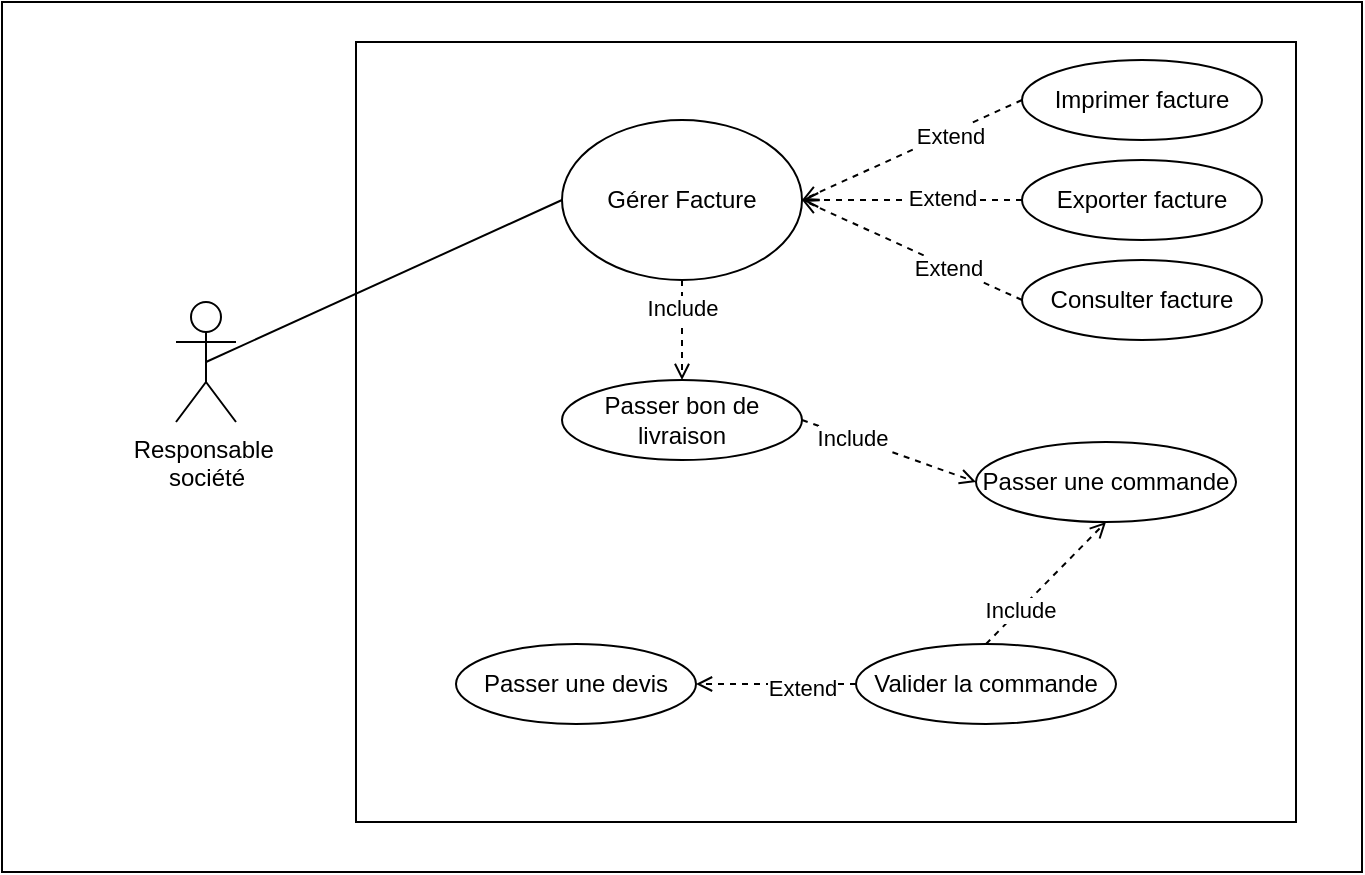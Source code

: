 <mxfile version="21.3.5" type="github">
  <diagram name="Page-1" id="UkTYKf_D0qR5qFkEkQw9">
    <mxGraphModel dx="1707" dy="446" grid="1" gridSize="10" guides="1" tooltips="1" connect="1" arrows="1" fold="1" page="1" pageScale="1" pageWidth="827" pageHeight="1169" math="0" shadow="0">
      <root>
        <mxCell id="0" />
        <mxCell id="1" parent="0" />
        <mxCell id="iIohkRdx1PLxUUw2YtB9-1" value="" style="rounded=0;whiteSpace=wrap;html=1;" vertex="1" parent="1">
          <mxGeometry x="-27" y="90" width="680" height="435" as="geometry" />
        </mxCell>
        <mxCell id="iIohkRdx1PLxUUw2YtB9-2" value="" style="rounded=0;whiteSpace=wrap;html=1;" vertex="1" parent="1">
          <mxGeometry x="150" y="110" width="470" height="390" as="geometry" />
        </mxCell>
        <mxCell id="iIohkRdx1PLxUUw2YtB9-3" style="rounded=0;orthogonalLoop=1;jettySize=auto;html=1;exitX=0.5;exitY=0.5;exitDx=0;exitDy=0;exitPerimeter=0;entryX=0;entryY=0.5;entryDx=0;entryDy=0;endArrow=none;endFill=0;" edge="1" parent="1" source="iIohkRdx1PLxUUw2YtB9-4" target="iIohkRdx1PLxUUw2YtB9-5">
          <mxGeometry relative="1" as="geometry" />
        </mxCell>
        <mxCell id="iIohkRdx1PLxUUw2YtB9-4" value="Responsable&amp;nbsp;&lt;br&gt;société" style="shape=umlActor;verticalLabelPosition=bottom;verticalAlign=top;html=1;outlineConnect=0;" vertex="1" parent="1">
          <mxGeometry x="60" y="240" width="30" height="60" as="geometry" />
        </mxCell>
        <mxCell id="iIohkRdx1PLxUUw2YtB9-5" value="Gérer Facture" style="ellipse;whiteSpace=wrap;html=1;" vertex="1" parent="1">
          <mxGeometry x="253" y="149" width="120" height="80" as="geometry" />
        </mxCell>
        <mxCell id="iIohkRdx1PLxUUw2YtB9-6" style="rounded=0;orthogonalLoop=1;jettySize=auto;html=1;exitX=0;exitY=0.5;exitDx=0;exitDy=0;entryX=1;entryY=0.5;entryDx=0;entryDy=0;dashed=1;endArrow=open;endFill=0;" edge="1" parent="1" source="iIohkRdx1PLxUUw2YtB9-8" target="iIohkRdx1PLxUUw2YtB9-5">
          <mxGeometry relative="1" as="geometry" />
        </mxCell>
        <mxCell id="iIohkRdx1PLxUUw2YtB9-7" value="Extend" style="edgeLabel;html=1;align=center;verticalAlign=middle;resizable=0;points=[];" vertex="1" connectable="0" parent="iIohkRdx1PLxUUw2YtB9-6">
          <mxGeometry x="-0.329" y="1" relative="1" as="geometry">
            <mxPoint as="offset" />
          </mxGeometry>
        </mxCell>
        <mxCell id="iIohkRdx1PLxUUw2YtB9-8" value="Imprimer facture" style="ellipse;whiteSpace=wrap;html=1;" vertex="1" parent="1">
          <mxGeometry x="483" y="119" width="120" height="40" as="geometry" />
        </mxCell>
        <mxCell id="iIohkRdx1PLxUUw2YtB9-9" style="rounded=0;orthogonalLoop=1;jettySize=auto;html=1;exitX=0;exitY=0.5;exitDx=0;exitDy=0;entryX=1;entryY=0.5;entryDx=0;entryDy=0;dashed=1;endArrow=open;endFill=0;" edge="1" parent="1" source="iIohkRdx1PLxUUw2YtB9-11" target="iIohkRdx1PLxUUw2YtB9-5">
          <mxGeometry relative="1" as="geometry">
            <mxPoint x="413" y="169" as="targetPoint" />
          </mxGeometry>
        </mxCell>
        <mxCell id="iIohkRdx1PLxUUw2YtB9-10" value="Extend" style="edgeLabel;html=1;align=center;verticalAlign=middle;resizable=0;points=[];" vertex="1" connectable="0" parent="iIohkRdx1PLxUUw2YtB9-9">
          <mxGeometry x="-0.273" y="-1" relative="1" as="geometry">
            <mxPoint as="offset" />
          </mxGeometry>
        </mxCell>
        <mxCell id="iIohkRdx1PLxUUw2YtB9-11" value="Exporter facture" style="ellipse;whiteSpace=wrap;html=1;" vertex="1" parent="1">
          <mxGeometry x="483" y="169" width="120" height="40" as="geometry" />
        </mxCell>
        <mxCell id="iIohkRdx1PLxUUw2YtB9-12" style="rounded=0;orthogonalLoop=1;jettySize=auto;html=1;exitX=0;exitY=0.5;exitDx=0;exitDy=0;entryX=1;entryY=0.5;entryDx=0;entryDy=0;dashed=1;endArrow=open;endFill=0;" edge="1" parent="1" source="iIohkRdx1PLxUUw2YtB9-14" target="iIohkRdx1PLxUUw2YtB9-5">
          <mxGeometry relative="1" as="geometry">
            <mxPoint x="413" y="169" as="targetPoint" />
          </mxGeometry>
        </mxCell>
        <mxCell id="iIohkRdx1PLxUUw2YtB9-13" value="Extend" style="edgeLabel;html=1;align=center;verticalAlign=middle;resizable=0;points=[];" vertex="1" connectable="0" parent="iIohkRdx1PLxUUw2YtB9-12">
          <mxGeometry x="-0.333" y="1" relative="1" as="geometry">
            <mxPoint as="offset" />
          </mxGeometry>
        </mxCell>
        <mxCell id="iIohkRdx1PLxUUw2YtB9-14" value="Consulter facture" style="ellipse;whiteSpace=wrap;html=1;" vertex="1" parent="1">
          <mxGeometry x="483" y="219" width="120" height="40" as="geometry" />
        </mxCell>
        <mxCell id="iIohkRdx1PLxUUw2YtB9-18" style="rounded=0;orthogonalLoop=1;jettySize=auto;html=1;exitX=0.5;exitY=1;exitDx=0;exitDy=0;entryX=0.5;entryY=0;entryDx=0;entryDy=0;dashed=1;endArrow=open;endFill=0;" edge="1" parent="1" source="iIohkRdx1PLxUUw2YtB9-5" target="iIohkRdx1PLxUUw2YtB9-20">
          <mxGeometry relative="1" as="geometry" />
        </mxCell>
        <mxCell id="iIohkRdx1PLxUUw2YtB9-19" value="Include" style="edgeLabel;html=1;align=center;verticalAlign=middle;resizable=0;points=[];" vertex="1" connectable="0" parent="iIohkRdx1PLxUUw2YtB9-18">
          <mxGeometry x="-0.434" relative="1" as="geometry">
            <mxPoint as="offset" />
          </mxGeometry>
        </mxCell>
        <mxCell id="iIohkRdx1PLxUUw2YtB9-20" value="Passer bon de livraison" style="ellipse;whiteSpace=wrap;html=1;" vertex="1" parent="1">
          <mxGeometry x="253" y="279" width="120" height="40" as="geometry" />
        </mxCell>
        <mxCell id="iIohkRdx1PLxUUw2YtB9-26" style="rounded=0;orthogonalLoop=1;jettySize=auto;html=1;exitX=1;exitY=0.5;exitDx=0;exitDy=0;entryX=0;entryY=0.5;entryDx=0;entryDy=0;dashed=1;endArrow=open;endFill=0;" edge="1" parent="1" source="iIohkRdx1PLxUUw2YtB9-20" target="iIohkRdx1PLxUUw2YtB9-28">
          <mxGeometry relative="1" as="geometry">
            <mxPoint x="500" y="279" as="targetPoint" />
          </mxGeometry>
        </mxCell>
        <mxCell id="iIohkRdx1PLxUUw2YtB9-27" value="Include" style="edgeLabel;html=1;align=center;verticalAlign=middle;resizable=0;points=[];" vertex="1" connectable="0" parent="iIohkRdx1PLxUUw2YtB9-26">
          <mxGeometry x="-0.434" relative="1" as="geometry">
            <mxPoint as="offset" />
          </mxGeometry>
        </mxCell>
        <mxCell id="iIohkRdx1PLxUUw2YtB9-28" value="Passer une commande" style="ellipse;whiteSpace=wrap;html=1;" vertex="1" parent="1">
          <mxGeometry x="460" y="310" width="130" height="40" as="geometry" />
        </mxCell>
        <mxCell id="iIohkRdx1PLxUUw2YtB9-29" style="rounded=0;orthogonalLoop=1;jettySize=auto;html=1;exitX=0.5;exitY=0;exitDx=0;exitDy=0;entryX=0.5;entryY=1;entryDx=0;entryDy=0;dashed=1;endArrow=open;endFill=0;" edge="1" parent="1" source="iIohkRdx1PLxUUw2YtB9-31" target="iIohkRdx1PLxUUw2YtB9-28">
          <mxGeometry relative="1" as="geometry">
            <mxPoint x="563" y="360" as="targetPoint" />
          </mxGeometry>
        </mxCell>
        <mxCell id="iIohkRdx1PLxUUw2YtB9-30" value="Include" style="edgeLabel;html=1;align=center;verticalAlign=middle;resizable=0;points=[];" vertex="1" connectable="0" parent="iIohkRdx1PLxUUw2YtB9-29">
          <mxGeometry x="-0.434" relative="1" as="geometry">
            <mxPoint as="offset" />
          </mxGeometry>
        </mxCell>
        <mxCell id="iIohkRdx1PLxUUw2YtB9-39" style="rounded=0;orthogonalLoop=1;jettySize=auto;html=1;exitX=0;exitY=0.5;exitDx=0;exitDy=0;entryX=1;entryY=0.5;entryDx=0;entryDy=0;endArrow=open;endFill=0;dashed=1;" edge="1" parent="1" source="iIohkRdx1PLxUUw2YtB9-31" target="iIohkRdx1PLxUUw2YtB9-38">
          <mxGeometry relative="1" as="geometry" />
        </mxCell>
        <mxCell id="iIohkRdx1PLxUUw2YtB9-40" value="Extend" style="edgeLabel;html=1;align=center;verticalAlign=middle;resizable=0;points=[];" vertex="1" connectable="0" parent="iIohkRdx1PLxUUw2YtB9-39">
          <mxGeometry x="-0.326" y="2" relative="1" as="geometry">
            <mxPoint as="offset" />
          </mxGeometry>
        </mxCell>
        <mxCell id="iIohkRdx1PLxUUw2YtB9-31" value="Valider la commande" style="ellipse;whiteSpace=wrap;html=1;" vertex="1" parent="1">
          <mxGeometry x="400" y="411" width="130" height="40" as="geometry" />
        </mxCell>
        <mxCell id="iIohkRdx1PLxUUw2YtB9-38" value="Passer une devis" style="ellipse;whiteSpace=wrap;html=1;" vertex="1" parent="1">
          <mxGeometry x="200" y="411" width="120" height="40" as="geometry" />
        </mxCell>
      </root>
    </mxGraphModel>
  </diagram>
</mxfile>
